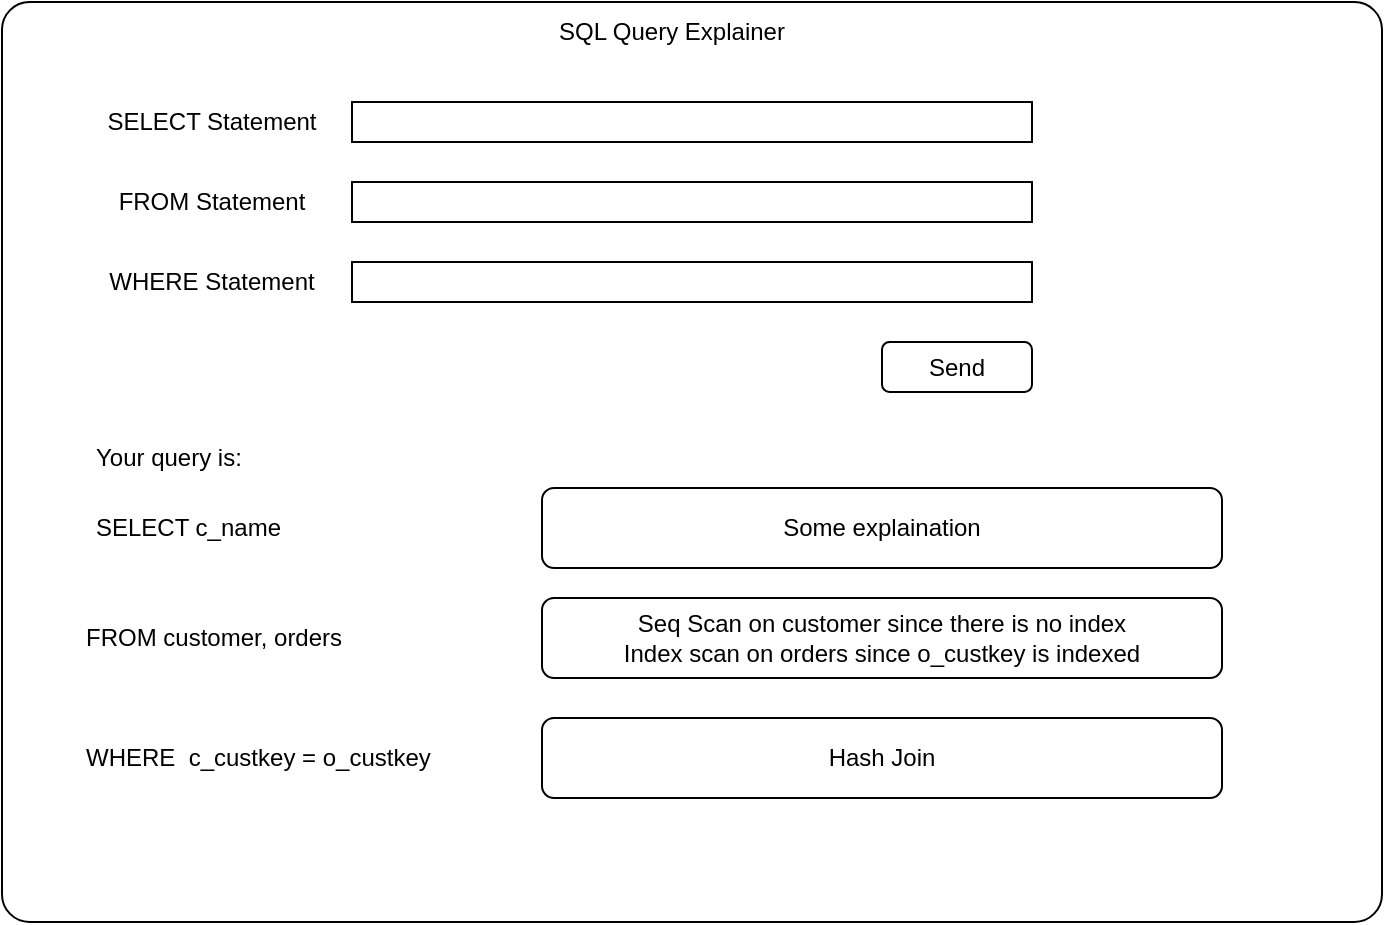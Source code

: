 <mxfile>
    <diagram id="2fPi6oSaLmizoBJPyOhD" name="Page-1">
        <mxGraphModel dx="1208" dy="525" grid="1" gridSize="10" guides="1" tooltips="1" connect="1" arrows="1" fold="1" page="1" pageScale="1" pageWidth="850" pageHeight="1100" math="0" shadow="0">
            <root>
                <mxCell id="0"/>
                <mxCell id="1" parent="0"/>
                <mxCell id="2" value="" style="rounded=1;whiteSpace=wrap;html=1;arcSize=3;" vertex="1" parent="1">
                    <mxGeometry x="70" y="50" width="690" height="460" as="geometry"/>
                </mxCell>
                <mxCell id="3" value="SQL Query Explainer" style="text;html=1;strokeColor=none;fillColor=none;align=center;verticalAlign=middle;whiteSpace=wrap;rounded=0;" vertex="1" parent="1">
                    <mxGeometry x="320" y="50" width="170" height="30" as="geometry"/>
                </mxCell>
                <mxCell id="6" value="" style="rounded=0;whiteSpace=wrap;html=1;fillColor=#FFFFFF;" vertex="1" parent="1">
                    <mxGeometry x="245" y="100" width="340" height="20" as="geometry"/>
                </mxCell>
                <mxCell id="7" value="" style="rounded=0;whiteSpace=wrap;html=1;fillColor=#FFFFFF;" vertex="1" parent="1">
                    <mxGeometry x="245" y="140" width="340" height="20" as="geometry"/>
                </mxCell>
                <mxCell id="8" value="" style="rounded=0;whiteSpace=wrap;html=1;fillColor=#FFFFFF;" vertex="1" parent="1">
                    <mxGeometry x="245" y="180" width="340" height="20" as="geometry"/>
                </mxCell>
                <mxCell id="10" value="SELECT Statement" style="text;html=1;strokeColor=none;fillColor=none;align=center;verticalAlign=middle;whiteSpace=wrap;rounded=0;" vertex="1" parent="1">
                    <mxGeometry x="110" y="95" width="130" height="30" as="geometry"/>
                </mxCell>
                <mxCell id="11" value="FROM Statement" style="text;html=1;strokeColor=none;fillColor=none;align=center;verticalAlign=middle;whiteSpace=wrap;rounded=0;" vertex="1" parent="1">
                    <mxGeometry x="110" y="135" width="130" height="30" as="geometry"/>
                </mxCell>
                <mxCell id="12" value="WHERE Statement" style="text;html=1;strokeColor=none;fillColor=none;align=center;verticalAlign=middle;whiteSpace=wrap;rounded=0;" vertex="1" parent="1">
                    <mxGeometry x="110" y="175" width="130" height="30" as="geometry"/>
                </mxCell>
                <mxCell id="14" value="SELECT c_name" style="text;html=1;strokeColor=none;fillColor=none;align=left;verticalAlign=middle;whiteSpace=wrap;rounded=0;" vertex="1" parent="1">
                    <mxGeometry x="115" y="298" width="125" height="30" as="geometry"/>
                </mxCell>
                <mxCell id="15" value="Your query is:" style="text;html=1;strokeColor=none;fillColor=none;align=left;verticalAlign=middle;whiteSpace=wrap;rounded=0;" vertex="1" parent="1">
                    <mxGeometry x="115" y="263" width="130" height="30" as="geometry"/>
                </mxCell>
                <mxCell id="16" value="FROM customer, orders" style="text;html=1;strokeColor=none;fillColor=none;align=left;verticalAlign=middle;whiteSpace=wrap;rounded=0;" vertex="1" parent="1">
                    <mxGeometry x="110" y="353" width="150" height="30" as="geometry"/>
                </mxCell>
                <mxCell id="17" value="WHERE&amp;nbsp; c_custkey = o_custkey" style="text;html=1;strokeColor=none;fillColor=none;align=left;verticalAlign=middle;whiteSpace=wrap;rounded=0;" vertex="1" parent="1">
                    <mxGeometry x="110" y="413" width="180" height="30" as="geometry"/>
                </mxCell>
                <mxCell id="18" value="&lt;font color=&quot;#000000&quot;&gt;Some explaination&lt;/font&gt;" style="rounded=1;whiteSpace=wrap;html=1;fillColor=#FFFFFF;" vertex="1" parent="1">
                    <mxGeometry x="340" y="293" width="340" height="40" as="geometry"/>
                </mxCell>
                <mxCell id="19" value="&lt;span style=&quot;color: rgb(0 , 0 , 0) ; font-family: &amp;#34;helvetica&amp;#34; ; font-size: 12px ; font-style: normal ; font-weight: 400 ; letter-spacing: normal ; text-align: center ; text-indent: 0px ; text-transform: none ; word-spacing: 0px ; display: inline ; float: none ; background-color: rgb(255 , 255 , 255)&quot;&gt;Seq Scan on customer since there is no index&lt;br&gt;Index scan on orders since o_custkey is indexed&lt;br&gt;&lt;/span&gt;" style="rounded=1;whiteSpace=wrap;html=1;fillColor=#FFFFFF;" vertex="1" parent="1">
                    <mxGeometry x="340" y="348" width="340" height="40" as="geometry"/>
                </mxCell>
                <mxCell id="20" value="&lt;span style=&quot;color: rgb(0 , 0 , 0) ; font-family: &amp;#34;helvetica&amp;#34; ; font-size: 12px ; font-style: normal ; font-weight: 400 ; letter-spacing: normal ; text-align: center ; text-indent: 0px ; text-transform: none ; word-spacing: 0px ; display: inline ; float: none ; background-color: rgb(255 , 255 , 255)&quot;&gt;Hash Join&lt;/span&gt;" style="rounded=1;whiteSpace=wrap;html=1;fillColor=#FFFFFF;" vertex="1" parent="1">
                    <mxGeometry x="340" y="408" width="340" height="40" as="geometry"/>
                </mxCell>
                <mxCell id="21" value="Send" style="rounded=1;whiteSpace=wrap;html=1;labelBackgroundColor=#FFFFFF;fontColor=#000000;fillColor=#FFFFFF;" vertex="1" parent="1">
                    <mxGeometry x="510" y="220" width="75" height="25" as="geometry"/>
                </mxCell>
            </root>
        </mxGraphModel>
    </diagram>
</mxfile>